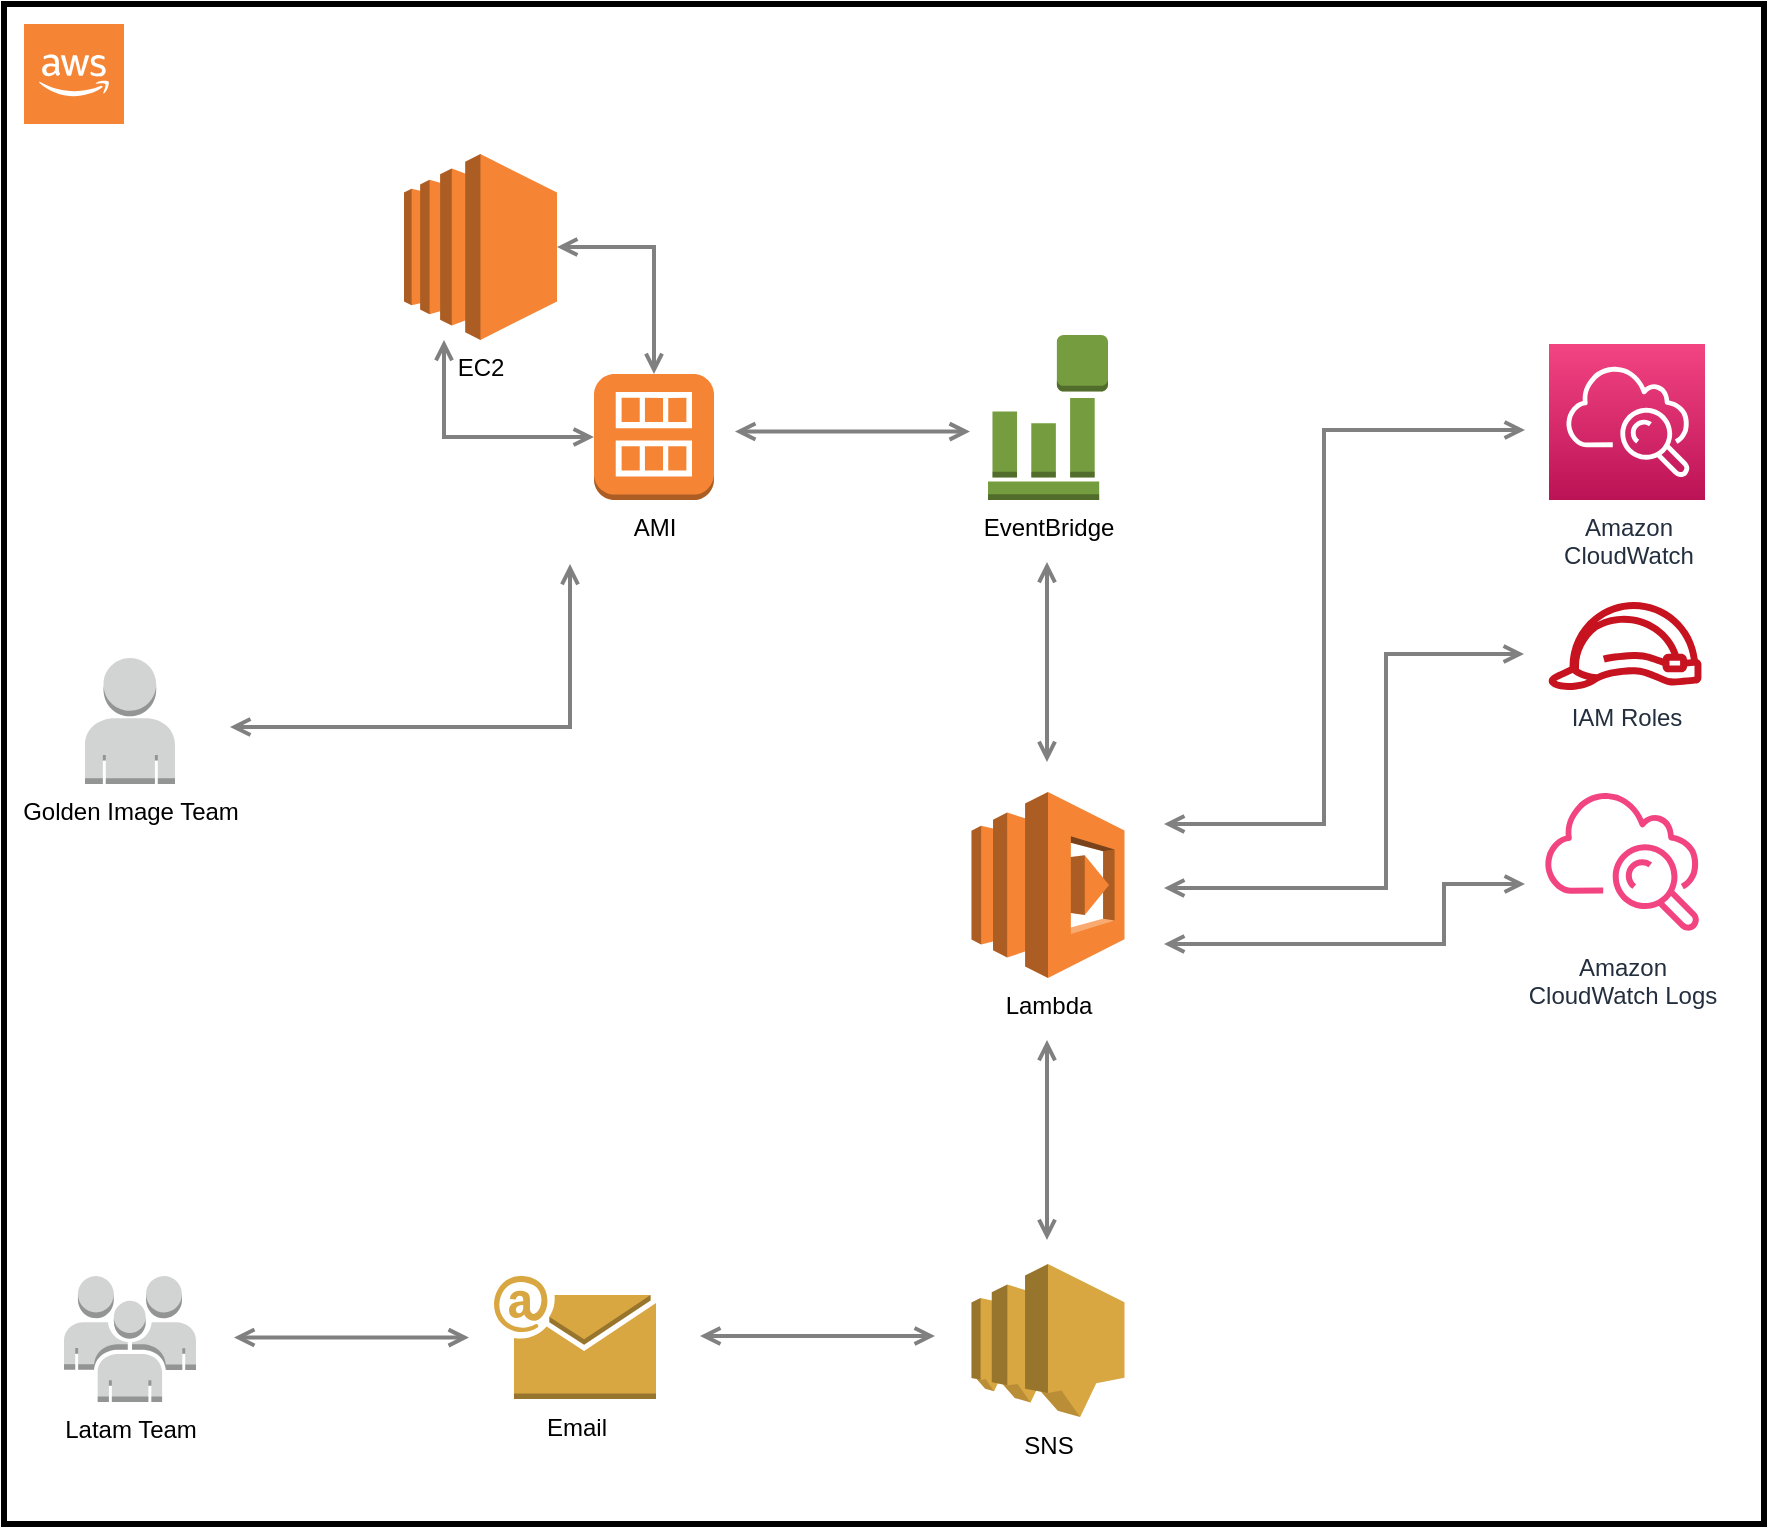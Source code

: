 <mxfile version="21.5.2" type="github">
  <diagram id="Ht1M8jgEwFfnCIfOTk4-" name="Page-1">
    <mxGraphModel dx="1379" dy="1591" grid="1" gridSize="10" guides="1" tooltips="1" connect="1" arrows="1" fold="1" page="1" pageScale="1" pageWidth="1169" pageHeight="827" math="0" shadow="0">
      <root>
        <mxCell id="0" />
        <mxCell id="1" parent="0" />
        <mxCell id="PpZxpjRzWuv7cWQRE8BR-12" value="" style="html=1;whiteSpace=wrap;fillColor=none;strokeWidth=3;" vertex="1" parent="1">
          <mxGeometry x="40" y="-160" width="880" height="760" as="geometry" />
        </mxCell>
        <mxCell id="UEzPUAAOIrF-is8g5C7q-124" style="edgeStyle=orthogonalEdgeStyle;rounded=0;orthogonalLoop=1;jettySize=auto;html=1;startArrow=open;startFill=0;endArrow=open;endFill=0;strokeWidth=2;strokeColor=#808080;" parent="1" edge="1">
          <mxGeometry relative="1" as="geometry">
            <Array as="points">
              <mxPoint x="323" y="202" />
            </Array>
            <mxPoint x="153" y="201.5" as="sourcePoint" />
            <mxPoint x="323" y="120" as="targetPoint" />
          </mxGeometry>
        </mxCell>
        <mxCell id="UEzPUAAOIrF-is8g5C7q-126" style="edgeStyle=orthogonalEdgeStyle;rounded=0;orthogonalLoop=1;jettySize=auto;html=1;startArrow=open;startFill=0;endArrow=open;endFill=0;strokeWidth=2;strokeColor=#808080;" parent="1" source="RjInF3OdLy1eirekNhiC-4" target="PpZxpjRzWuv7cWQRE8BR-5" edge="1">
          <mxGeometry relative="1" as="geometry">
            <mxPoint x="380" y="5" as="sourcePoint" />
            <mxPoint x="410" y="-25" as="targetPoint" />
            <Array as="points">
              <mxPoint x="260" y="57" />
            </Array>
          </mxGeometry>
        </mxCell>
        <mxCell id="UEzPUAAOIrF-is8g5C7q-130" style="edgeStyle=orthogonalEdgeStyle;rounded=0;orthogonalLoop=1;jettySize=auto;html=1;startArrow=open;startFill=0;endArrow=open;endFill=0;strokeWidth=2;strokeColor=#808080;" parent="1" edge="1">
          <mxGeometry relative="1" as="geometry">
            <Array as="points">
              <mxPoint x="659" y="250" />
              <mxPoint x="700" y="250" />
              <mxPoint x="700" y="53" />
            </Array>
            <mxPoint x="620" y="250" as="sourcePoint" />
            <mxPoint x="800.5" y="53" as="targetPoint" />
          </mxGeometry>
        </mxCell>
        <mxCell id="UEzPUAAOIrF-is8g5C7q-131" style="edgeStyle=orthogonalEdgeStyle;rounded=0;orthogonalLoop=1;jettySize=auto;html=1;startArrow=open;startFill=0;endArrow=open;endFill=0;strokeWidth=2;strokeColor=#808080;" parent="1" edge="1">
          <mxGeometry relative="1" as="geometry">
            <Array as="points">
              <mxPoint x="669" y="282" />
              <mxPoint x="731" y="282" />
              <mxPoint x="731" y="165" />
            </Array>
            <mxPoint x="620" y="282" as="sourcePoint" />
            <mxPoint x="800" y="165" as="targetPoint" />
          </mxGeometry>
        </mxCell>
        <mxCell id="UEzPUAAOIrF-is8g5C7q-132" style="edgeStyle=orthogonalEdgeStyle;rounded=0;orthogonalLoop=1;jettySize=auto;html=1;startArrow=open;startFill=0;endArrow=open;endFill=0;strokeWidth=2;strokeColor=#808080;" parent="1" edge="1">
          <mxGeometry relative="1" as="geometry">
            <Array as="points">
              <mxPoint x="659" y="310" />
              <mxPoint x="760" y="310" />
              <mxPoint x="760" y="280" />
            </Array>
            <mxPoint x="620" y="310" as="sourcePoint" />
            <mxPoint x="800.5" y="280" as="targetPoint" />
          </mxGeometry>
        </mxCell>
        <mxCell id="UEzPUAAOIrF-is8g5C7q-141" style="edgeStyle=orthogonalEdgeStyle;rounded=0;orthogonalLoop=1;jettySize=auto;html=1;startArrow=open;startFill=0;endArrow=open;endFill=0;strokeWidth=2;strokeColor=#808080;exitX=1;exitY=0.5;exitDx=0;exitDy=0;exitPerimeter=0;entryX=0.5;entryY=0;entryDx=0;entryDy=0;entryPerimeter=0;" parent="1" source="PpZxpjRzWuv7cWQRE8BR-5" target="RjInF3OdLy1eirekNhiC-4" edge="1">
          <mxGeometry relative="1" as="geometry">
            <mxPoint x="466.5" y="-87" as="sourcePoint" />
            <mxPoint x="384.5" y="-25" as="targetPoint" />
            <Array as="points">
              <mxPoint x="365" y="-38" />
            </Array>
          </mxGeometry>
        </mxCell>
        <mxCell id="UEzPUAAOIrF-is8g5C7q-121" value="Amazon&lt;br&gt;CloudWatch&lt;br&gt;" style="outlineConnect=0;fontColor=#232F3E;gradientColor=#F34482;gradientDirection=north;fillColor=#BC1356;strokeColor=#ffffff;dashed=0;verticalLabelPosition=bottom;verticalAlign=top;align=center;html=1;fontSize=12;fontStyle=0;aspect=fixed;shape=mxgraph.aws4.resourceIcon;resIcon=mxgraph.aws4.cloudwatch;labelBackgroundColor=#ffffff;" parent="1" vertex="1">
          <mxGeometry x="812.5" y="10" width="78" height="78" as="geometry" />
        </mxCell>
        <mxCell id="UEzPUAAOIrF-is8g5C7q-122" value="IAM Roles" style="outlineConnect=0;fontColor=#232F3E;gradientColor=none;fillColor=#C7131F;strokeColor=none;dashed=0;verticalLabelPosition=bottom;verticalAlign=top;align=center;html=1;fontSize=12;fontStyle=0;aspect=fixed;pointerEvents=1;shape=mxgraph.aws4.role;labelBackgroundColor=#ffffff;" parent="1" vertex="1">
          <mxGeometry x="811.5" y="139" width="78" height="44" as="geometry" />
        </mxCell>
        <mxCell id="UEzPUAAOIrF-is8g5C7q-123" value="Amazon&lt;br&gt;CloudWatch Logs&lt;br&gt;" style="outlineConnect=0;fontColor=#232F3E;gradientColor=none;gradientDirection=north;fillColor=#F34482;strokeColor=none;dashed=0;verticalLabelPosition=bottom;verticalAlign=top;align=center;html=1;fontSize=12;fontStyle=0;aspect=fixed;shape=mxgraph.aws4.cloudwatch;labelBackgroundColor=#ffffff;" parent="1" vertex="1">
          <mxGeometry x="809.5" y="230" width="78" height="78" as="geometry" />
        </mxCell>
        <mxCell id="RjInF3OdLy1eirekNhiC-4" value="AMI" style="outlineConnect=0;dashed=0;verticalLabelPosition=bottom;verticalAlign=top;align=center;html=1;shape=mxgraph.aws3.ami;fillColor=#F58534;gradientColor=none;" parent="1" vertex="1">
          <mxGeometry x="335" y="25" width="60" height="63" as="geometry" />
        </mxCell>
        <mxCell id="RjInF3OdLy1eirekNhiC-5" value="Lambda" style="outlineConnect=0;dashed=0;verticalLabelPosition=bottom;verticalAlign=top;align=center;html=1;shape=mxgraph.aws3.lambda;fillColor=#F58534;gradientColor=none;" parent="1" vertex="1">
          <mxGeometry x="523.75" y="234" width="76.5" height="93" as="geometry" />
        </mxCell>
        <mxCell id="RjInF3OdLy1eirekNhiC-6" value="Golden Image Team" style="outlineConnect=0;dashed=0;verticalLabelPosition=bottom;verticalAlign=top;align=center;html=1;shape=mxgraph.aws3.user;fillColor=#D2D3D3;gradientColor=none;" parent="1" vertex="1">
          <mxGeometry x="80.5" y="167" width="45" height="63" as="geometry" />
        </mxCell>
        <mxCell id="RjInF3OdLy1eirekNhiC-7" value="Latam Team" style="outlineConnect=0;dashed=0;verticalLabelPosition=bottom;verticalAlign=top;align=center;html=1;shape=mxgraph.aws3.users;fillColor=#D2D3D3;gradientColor=none;" parent="1" vertex="1">
          <mxGeometry x="70" y="476" width="66" height="63" as="geometry" />
        </mxCell>
        <mxCell id="RjInF3OdLy1eirekNhiC-8" value="EventBridge" style="outlineConnect=0;dashed=0;verticalLabelPosition=bottom;verticalAlign=top;align=center;html=1;shape=mxgraph.aws3.event_event_based;fillColor=#759C3E;gradientColor=none;" parent="1" vertex="1">
          <mxGeometry x="532" y="5.5" width="60" height="82.5" as="geometry" />
        </mxCell>
        <mxCell id="RjInF3OdLy1eirekNhiC-9" value="SNS" style="outlineConnect=0;dashed=0;verticalLabelPosition=bottom;verticalAlign=top;align=center;html=1;shape=mxgraph.aws3.sns;fillColor=#D9A741;gradientColor=none;" parent="1" vertex="1">
          <mxGeometry x="523.75" y="470" width="76.5" height="76.5" as="geometry" />
        </mxCell>
        <mxCell id="RjInF3OdLy1eirekNhiC-10" value="Email" style="outlineConnect=0;dashed=0;verticalLabelPosition=bottom;verticalAlign=top;align=center;html=1;shape=mxgraph.aws3.email;fillColor=#D9A741;gradientColor=none;" parent="1" vertex="1">
          <mxGeometry x="285" y="476" width="81" height="61.5" as="geometry" />
        </mxCell>
        <mxCell id="PpZxpjRzWuv7cWQRE8BR-5" value="EC2" style="outlineConnect=0;dashed=0;verticalLabelPosition=bottom;verticalAlign=top;align=center;html=1;shape=mxgraph.aws3.ec2;fillColor=#F58534;gradientColor=none;" vertex="1" parent="1">
          <mxGeometry x="240" y="-85" width="76.5" height="93" as="geometry" />
        </mxCell>
        <mxCell id="PpZxpjRzWuv7cWQRE8BR-7" style="edgeStyle=orthogonalEdgeStyle;rounded=0;orthogonalLoop=1;jettySize=auto;html=1;startArrow=open;startFill=0;endArrow=open;endFill=0;strokeWidth=2;strokeColor=#808080;" edge="1" parent="1">
          <mxGeometry relative="1" as="geometry">
            <Array as="points">
              <mxPoint x="561.5" y="411" />
              <mxPoint x="561.5" y="411" />
            </Array>
            <mxPoint x="561.5" y="458" as="targetPoint" />
            <mxPoint x="561.5" y="358" as="sourcePoint" />
          </mxGeometry>
        </mxCell>
        <mxCell id="PpZxpjRzWuv7cWQRE8BR-8" style="edgeStyle=orthogonalEdgeStyle;rounded=0;orthogonalLoop=1;jettySize=auto;html=1;startArrow=open;startFill=0;endArrow=open;endFill=0;strokeWidth=2;strokeColor=#808080;" edge="1" parent="1">
          <mxGeometry relative="1" as="geometry">
            <mxPoint x="405.5" y="53.75" as="sourcePoint" />
            <mxPoint x="523" y="54" as="targetPoint" />
            <Array as="points">
              <mxPoint x="523" y="54" />
              <mxPoint x="523" y="54" />
            </Array>
          </mxGeometry>
        </mxCell>
        <mxCell id="PpZxpjRzWuv7cWQRE8BR-11" value="" style="outlineConnect=0;dashed=0;verticalLabelPosition=bottom;verticalAlign=top;align=center;html=1;shape=mxgraph.aws3.cloud_2;fillColor=#F58534;gradientColor=none;" vertex="1" parent="1">
          <mxGeometry x="50" y="-150" width="50" height="50" as="geometry" />
        </mxCell>
        <mxCell id="PpZxpjRzWuv7cWQRE8BR-14" style="edgeStyle=orthogonalEdgeStyle;rounded=0;orthogonalLoop=1;jettySize=auto;html=1;startArrow=open;startFill=0;endArrow=open;endFill=0;strokeWidth=2;strokeColor=#808080;" edge="1" parent="1">
          <mxGeometry relative="1" as="geometry">
            <mxPoint x="155" y="506.75" as="sourcePoint" />
            <mxPoint x="272.5" y="507" as="targetPoint" />
            <Array as="points">
              <mxPoint x="272.5" y="507" />
              <mxPoint x="272.5" y="507" />
            </Array>
          </mxGeometry>
        </mxCell>
        <mxCell id="PpZxpjRzWuv7cWQRE8BR-15" style="edgeStyle=orthogonalEdgeStyle;rounded=0;orthogonalLoop=1;jettySize=auto;html=1;startArrow=open;startFill=0;endArrow=open;endFill=0;strokeWidth=2;strokeColor=#808080;" edge="1" parent="1">
          <mxGeometry relative="1" as="geometry">
            <mxPoint x="388" y="506" as="sourcePoint" />
            <mxPoint x="505.5" y="506.25" as="targetPoint" />
            <Array as="points">
              <mxPoint x="505.5" y="506.25" />
              <mxPoint x="505.5" y="506.25" />
            </Array>
          </mxGeometry>
        </mxCell>
        <mxCell id="PpZxpjRzWuv7cWQRE8BR-16" style="edgeStyle=orthogonalEdgeStyle;rounded=0;orthogonalLoop=1;jettySize=auto;html=1;startArrow=open;startFill=0;endArrow=open;endFill=0;strokeWidth=2;strokeColor=#808080;" edge="1" parent="1">
          <mxGeometry relative="1" as="geometry">
            <Array as="points">
              <mxPoint x="561.5" y="172" />
              <mxPoint x="561.5" y="172" />
            </Array>
            <mxPoint x="561.5" y="219" as="targetPoint" />
            <mxPoint x="561.5" y="119" as="sourcePoint" />
          </mxGeometry>
        </mxCell>
      </root>
    </mxGraphModel>
  </diagram>
</mxfile>
